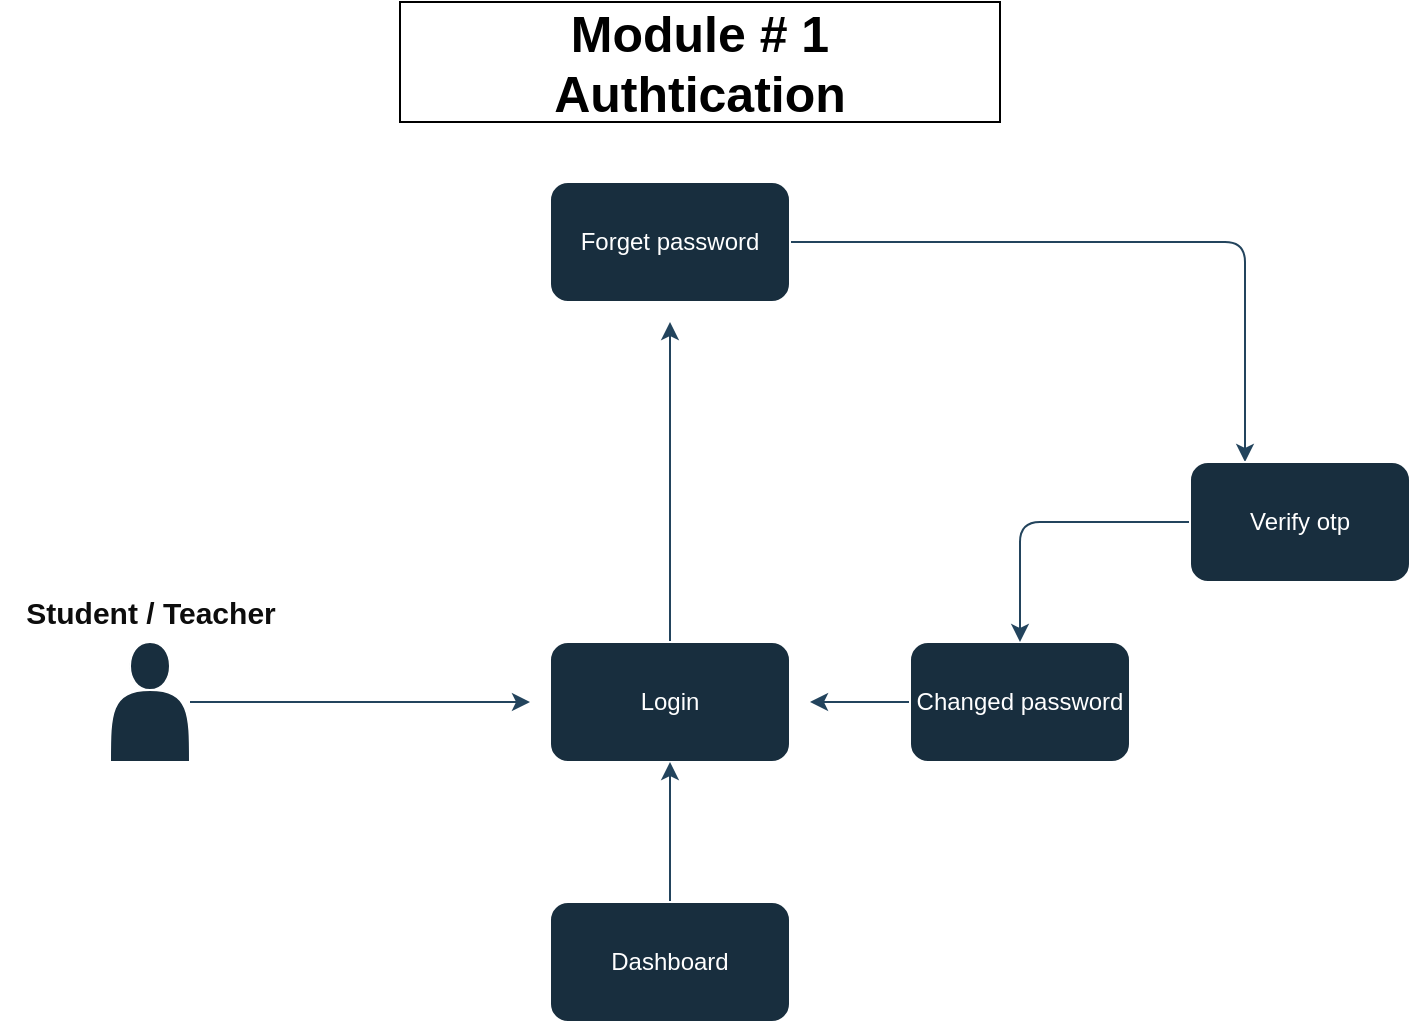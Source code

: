 <mxfile version="22.1.11" type="github">
  <diagram name="Page-1" id="bcrgy2V1A3nl696-SFbT">
    <mxGraphModel dx="1221" dy="1707" grid="1" gridSize="10" guides="1" tooltips="1" connect="1" arrows="1" fold="1" page="1" pageScale="1" pageWidth="850" pageHeight="1100" math="0" shadow="0">
      <root>
        <mxCell id="0" />
        <mxCell id="1" parent="0" />
        <mxCell id="cJEIJq32qxbuNJyZ-1aQ-7" style="edgeStyle=orthogonalEdgeStyle;rounded=1;orthogonalLoop=1;jettySize=auto;html=1;labelBackgroundColor=none;strokeColor=#23445D;fontColor=default;" edge="1" parent="1" source="M_SnaY0nyhzKir-bgs05-1">
          <mxGeometry relative="1" as="geometry">
            <mxPoint x="410" y="30" as="targetPoint" />
          </mxGeometry>
        </mxCell>
        <mxCell id="M_SnaY0nyhzKir-bgs05-1" value="Login" style="rounded=1;whiteSpace=wrap;html=1;labelBackgroundColor=none;fillColor=#182E3E;strokeColor=#FFFFFF;fontColor=#FFFFFF;" parent="1" vertex="1">
          <mxGeometry x="350" y="190" width="120" height="60" as="geometry" />
        </mxCell>
        <mxCell id="cJEIJq32qxbuNJyZ-1aQ-4" value="" style="edgeStyle=orthogonalEdgeStyle;rounded=1;orthogonalLoop=1;jettySize=auto;html=1;labelBackgroundColor=none;strokeColor=#23445D;fontColor=default;" edge="1" parent="1" source="M_SnaY0nyhzKir-bgs05-6" target="M_SnaY0nyhzKir-bgs05-1">
          <mxGeometry relative="1" as="geometry" />
        </mxCell>
        <mxCell id="M_SnaY0nyhzKir-bgs05-6" value="Dashboard" style="rounded=1;whiteSpace=wrap;html=1;labelBackgroundColor=none;fillColor=#182E3E;strokeColor=#FFFFFF;fontColor=#FFFFFF;" parent="1" vertex="1">
          <mxGeometry x="350" y="320" width="120" height="60" as="geometry" />
        </mxCell>
        <mxCell id="M_SnaY0nyhzKir-bgs05-14" style="edgeStyle=orthogonalEdgeStyle;rounded=1;orthogonalLoop=1;jettySize=auto;html=1;entryX=0.25;entryY=0;entryDx=0;entryDy=0;strokeColor=#23445D;labelBackgroundColor=none;fontColor=default;" parent="1" source="M_SnaY0nyhzKir-bgs05-8" target="M_SnaY0nyhzKir-bgs05-16" edge="1">
          <mxGeometry relative="1" as="geometry">
            <mxPoint x="700" y="160" as="targetPoint" />
          </mxGeometry>
        </mxCell>
        <mxCell id="M_SnaY0nyhzKir-bgs05-8" value="Forget password" style="rounded=1;whiteSpace=wrap;html=1;labelBackgroundColor=none;fillColor=#182E3E;strokeColor=#FFFFFF;fontColor=#FFFFFF;" parent="1" vertex="1">
          <mxGeometry x="350" y="-40" width="120" height="60" as="geometry" />
        </mxCell>
        <mxCell id="cJEIJq32qxbuNJyZ-1aQ-5" style="edgeStyle=orthogonalEdgeStyle;rounded=1;orthogonalLoop=1;jettySize=auto;html=1;labelBackgroundColor=none;strokeColor=#23445D;fontColor=default;" edge="1" parent="1" source="M_SnaY0nyhzKir-bgs05-12">
          <mxGeometry relative="1" as="geometry">
            <mxPoint x="480" y="220" as="targetPoint" />
          </mxGeometry>
        </mxCell>
        <mxCell id="M_SnaY0nyhzKir-bgs05-12" value="Changed password" style="rounded=1;whiteSpace=wrap;html=1;labelBackgroundColor=none;fillColor=#182E3E;strokeColor=#FFFFFF;fontColor=#FFFFFF;" parent="1" vertex="1">
          <mxGeometry x="530" y="190" width="110" height="60" as="geometry" />
        </mxCell>
        <mxCell id="M_SnaY0nyhzKir-bgs05-17" value="" style="edgeStyle=orthogonalEdgeStyle;rounded=1;orthogonalLoop=1;jettySize=auto;html=1;strokeColor=#23445D;labelBackgroundColor=none;fontColor=default;" parent="1" source="M_SnaY0nyhzKir-bgs05-16" target="M_SnaY0nyhzKir-bgs05-12" edge="1">
          <mxGeometry relative="1" as="geometry" />
        </mxCell>
        <mxCell id="M_SnaY0nyhzKir-bgs05-16" value="Verify otp" style="rounded=1;whiteSpace=wrap;html=1;labelBackgroundColor=none;fillColor=#182E3E;strokeColor=#FFFFFF;fontColor=#FFFFFF;" parent="1" vertex="1">
          <mxGeometry x="670" y="100" width="110" height="60" as="geometry" />
        </mxCell>
        <mxCell id="cJEIJq32qxbuNJyZ-1aQ-8" style="edgeStyle=orthogonalEdgeStyle;rounded=1;orthogonalLoop=1;jettySize=auto;html=1;labelBackgroundColor=none;strokeColor=#23445D;fontColor=default;" edge="1" parent="1" source="M_SnaY0nyhzKir-bgs05-24">
          <mxGeometry relative="1" as="geometry">
            <mxPoint x="340" y="220" as="targetPoint" />
          </mxGeometry>
        </mxCell>
        <mxCell id="M_SnaY0nyhzKir-bgs05-24" value="" style="shape=actor;whiteSpace=wrap;html=1;labelBackgroundColor=none;fillColor=#182E3E;strokeColor=#FFFFFF;fontColor=#FFFFFF;rounded=1;" parent="1" vertex="1">
          <mxGeometry x="130" y="190" width="40" height="60" as="geometry" />
        </mxCell>
        <mxCell id="M_SnaY0nyhzKir-bgs05-28" value="&lt;font style=&quot;font-size: 15px;&quot; color=&quot;#0d0d0d&quot;&gt;Student / Teacher&lt;/font&gt;" style="text;html=1;align=center;verticalAlign=middle;resizable=0;points=[];autosize=1;strokeColor=none;fillColor=none;fontStyle=1;labelBackgroundColor=none;fontColor=#FFFFFF;rounded=1;" parent="1" vertex="1">
          <mxGeometry x="75" y="160" width="150" height="30" as="geometry" />
        </mxCell>
        <mxCell id="cJEIJq32qxbuNJyZ-1aQ-35" value="&lt;b style=&quot;font-size: 25px;&quot;&gt;Module # 1&lt;br&gt;Authtication&lt;/b&gt;" style="rounded=0;whiteSpace=wrap;html=1;" vertex="1" parent="1">
          <mxGeometry x="275" y="-130" width="300" height="60" as="geometry" />
        </mxCell>
        <mxCell id="cJEIJq32qxbuNJyZ-1aQ-36" value="Student / Teacher" style="text;html=1;align=center;verticalAlign=middle;resizable=0;points=[];autosize=1;strokeColor=none;fillColor=none;fontStyle=1;labelBackgroundColor=none;fontColor=#FFFFFF;rounded=1;" vertex="1" parent="1">
          <mxGeometry x="90" y="50" width="120" height="30" as="geometry" />
        </mxCell>
      </root>
    </mxGraphModel>
  </diagram>
</mxfile>
